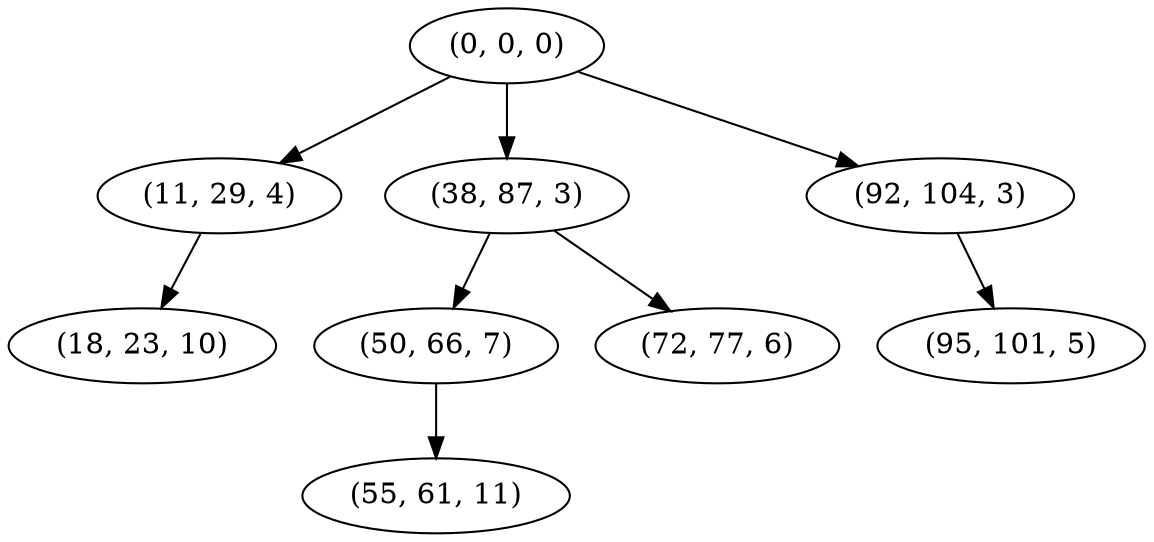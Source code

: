 digraph tree {
    "(0, 0, 0)";
    "(11, 29, 4)";
    "(18, 23, 10)";
    "(38, 87, 3)";
    "(50, 66, 7)";
    "(55, 61, 11)";
    "(72, 77, 6)";
    "(92, 104, 3)";
    "(95, 101, 5)";
    "(0, 0, 0)" -> "(11, 29, 4)";
    "(0, 0, 0)" -> "(38, 87, 3)";
    "(0, 0, 0)" -> "(92, 104, 3)";
    "(11, 29, 4)" -> "(18, 23, 10)";
    "(38, 87, 3)" -> "(50, 66, 7)";
    "(38, 87, 3)" -> "(72, 77, 6)";
    "(50, 66, 7)" -> "(55, 61, 11)";
    "(92, 104, 3)" -> "(95, 101, 5)";
}
